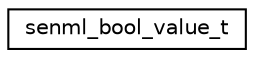 digraph "Graphical Class Hierarchy"
{
 // LATEX_PDF_SIZE
  edge [fontname="Helvetica",fontsize="10",labelfontname="Helvetica",labelfontsize="10"];
  node [fontname="Helvetica",fontsize="10",shape=record];
  rankdir="LR";
  Node0 [label="senml_bool_value_t",height=0.2,width=0.4,color="black", fillcolor="white", style="filled",URL="$structsenml__bool__value__t.html",tooltip="SenML boolean value."];
}
